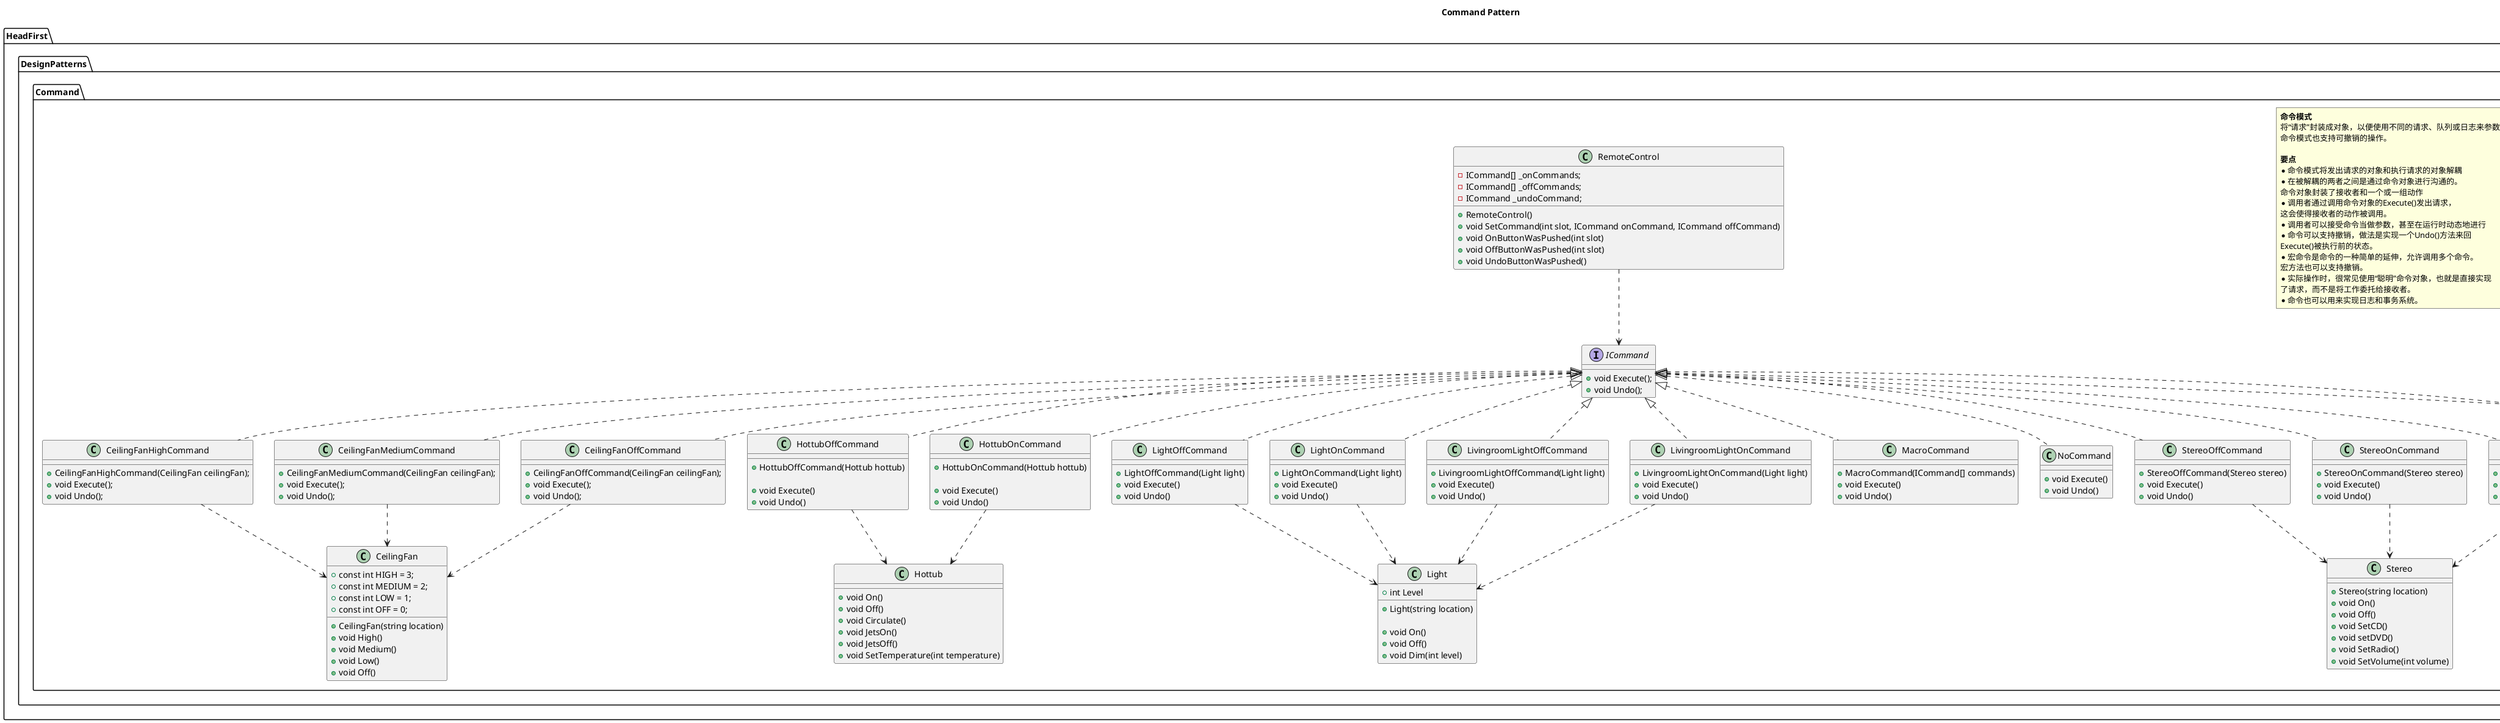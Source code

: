 @startuml
title Command Pattern
namespace HeadFirst.DesignPatterns.Command{
    note as CommandPatternDefine
    <b>命令模式</b>
    将“请求”封装成对象，以便使用不同的请求、队列或日志来参数化其他对象，
    命令模式也支持可撤销的操作。

    <b>要点</b>
    *命令模式将发出请求的对象和执行请求的对象解耦
    *在被解耦的两者之间是通过命令对象进行沟通的。
    命令对象封装了接收者和一个或一组动作
    *调用者通过调用命令对象的Execute()发出请求，
    这会使得接收者的动作被调用。
    *调用者可以接受命令当做参数，甚至在运行时动态地进行
    *命令可以支持撤销，做法是实现一个Undo()方法来回
    Execute()被执行前的状态。
    *宏命令是命令的一种简单的延伸，允许调用多个命令。
    宏方法也可以支持撤销。
    *实际操作时，很常见使用“聪明”命令对象，也就是直接实现
    了请求，而不是将工作委托给接收者。
    *命令也可以用来实现日志和事务系统。
    end note
    CeilingFanHighCommand .up.|> ICommand
    CeilingFanMediumCommand .up.|> ICommand
    CeilingFanOffCommand .up.|> ICommand
    HottubOffCommand .up.|> ICommand
    HottubOnCommand .up.|> ICommand
    LightOffCommand .up.|> ICommand
    LightOnCommand .up.|> ICommand
    LivingroomLightOffCommand .up.|> ICommand
    LivingroomLightOnCommand .up.|> ICommand
    MacroCommand .up.|> ICommand
    NoCommand .up.|> ICommand
    StereoOffCommand .up.|> ICommand
    StereoOnCommand .up.|> ICommand
    StereoOnWithCDCommand .up.|> ICommand
    TVOffCommand .up.|> ICommand
    TVOnCommand .up.|> ICommand
    CeilingFanHighCommand ..> CeilingFan
    CeilingFanMediumCommand ..> CeilingFan
    CeilingFanOffCommand ..> CeilingFan
    HottubOffCommand ..> Hottub
    HottubOnCommand ..> Hottub
    LightOffCommand ..> Light
    LightOnCommand ..> Light
    LivingroomLightOffCommand ..> Light
    LivingroomLightOnCommand ..> Light
    StereoOffCommand ..> Stereo
    StereoOnCommand ..> Stereo
    StereoOnWithCDCommand ..> Stereo
    TVOffCommand ..> TV
    TVOnCommand ..> TV
    RemoteControl ..>ICommand
    interface ICommand
    {
        + void Execute();
        + void Undo();
    }

    class CeilingFan
    {
        + const int HIGH = 3;
        + const int MEDIUM = 2;
        + const int LOW = 1;
        + const int OFF = 0;

        + CeilingFan(string location)
        + void High()
        + void Medium()
        + void Low()
        + void Off()
    }

    class CeilingFanHighCommand
    {
        + CeilingFanHighCommand(CeilingFan ceilingFan);
        + void Execute();
        + void Undo();
    }

    class CeilingFanMediumCommand
    {
        + CeilingFanMediumCommand(CeilingFan ceilingFan);
        + void Execute();
        + void Undo();
    }

    class CeilingFanOffCommand
    {
        + CeilingFanOffCommand(CeilingFan ceilingFan);
        + void Execute();
        + void Undo();
    }

    class Hottub
    {
        + void On()
        + void Off()
        + void Circulate()
        + void JetsOn()
        + void JetsOff()
        + void SetTemperature(int temperature)
    }

    class HottubOffCommand
    {
        + HottubOffCommand(Hottub hottub)

        + void Execute()
        + void Undo()
    }
    class HottubOnCommand
    {
        + HottubOnCommand(Hottub hottub)

        + void Execute()
        + void Undo()
    }
    class Light
    {
        + int Level
        + Light(string location)

        + void On()
        + void Off()
        + void Dim(int level)
    }
    class LightOffCommand
    {
        + LightOffCommand(Light light)
        + void Execute()
        + void Undo()
    }
    class LightOnCommand
    {
        + LightOnCommand(Light light)
        + void Execute()
        + void Undo()
    }
    class LivingroomLightOffCommand
    {
        + LivingroomLightOffCommand(Light light)
        + void Execute()
        + void Undo()
    }
    class LivingroomLightOnCommand
    {
        + LivingroomLightOnCommand(Light light)
        + void Execute()
        + void Undo()
    }
    class MacroCommand
    {
        + MacroCommand(ICommand[] commands)
        + void Execute()
        + void Undo()
    }
    class NoCommand
    {
        + void Execute()
        + void Undo()
    }
    class RemoteControl
    {
        - ICommand[] _onCommands;
        - ICommand[] _offCommands;
        - ICommand _undoCommand;

        + RemoteControl()
        + void SetCommand(int slot, ICommand onCommand, ICommand offCommand)
        + void OnButtonWasPushed(int slot)
        + void OffButtonWasPushed(int slot)
        + void UndoButtonWasPushed()
    }

    class Stereo
    {
        + Stereo(string location)
        + void On()
        + void Off()
        + void SetCD()
        + void setDVD()
        + void SetRadio()
        + void SetVolume(int volume)
    }
    class StereoOffCommand
    {
        + StereoOffCommand(Stereo stereo)
        + void Execute()
        + void Undo()
    }
    class StereoOnCommand
    {
        + StereoOnCommand(Stereo stereo)
        + void Execute()
        + void Undo()
    }
    class StereoOnWithCDCommand
    {
        + StereoOnWithCDCommand(Stereo stereo)
        + void Execute()
        + void Undo()
    }
    class TV
    {
        public TV(string location)
        public void On()
        public void Off()
        public void SetInputChannel()
    }
    class TVOffCommand
    {
        + TVOffCommand(TV tv)
        + void Execute()
        + void Undo()
    }
    class TVOnCommand
    {
        + TVOnCommand(TV tv)
        + void Execute()
        + void Undo()
    }
}
@enduml
